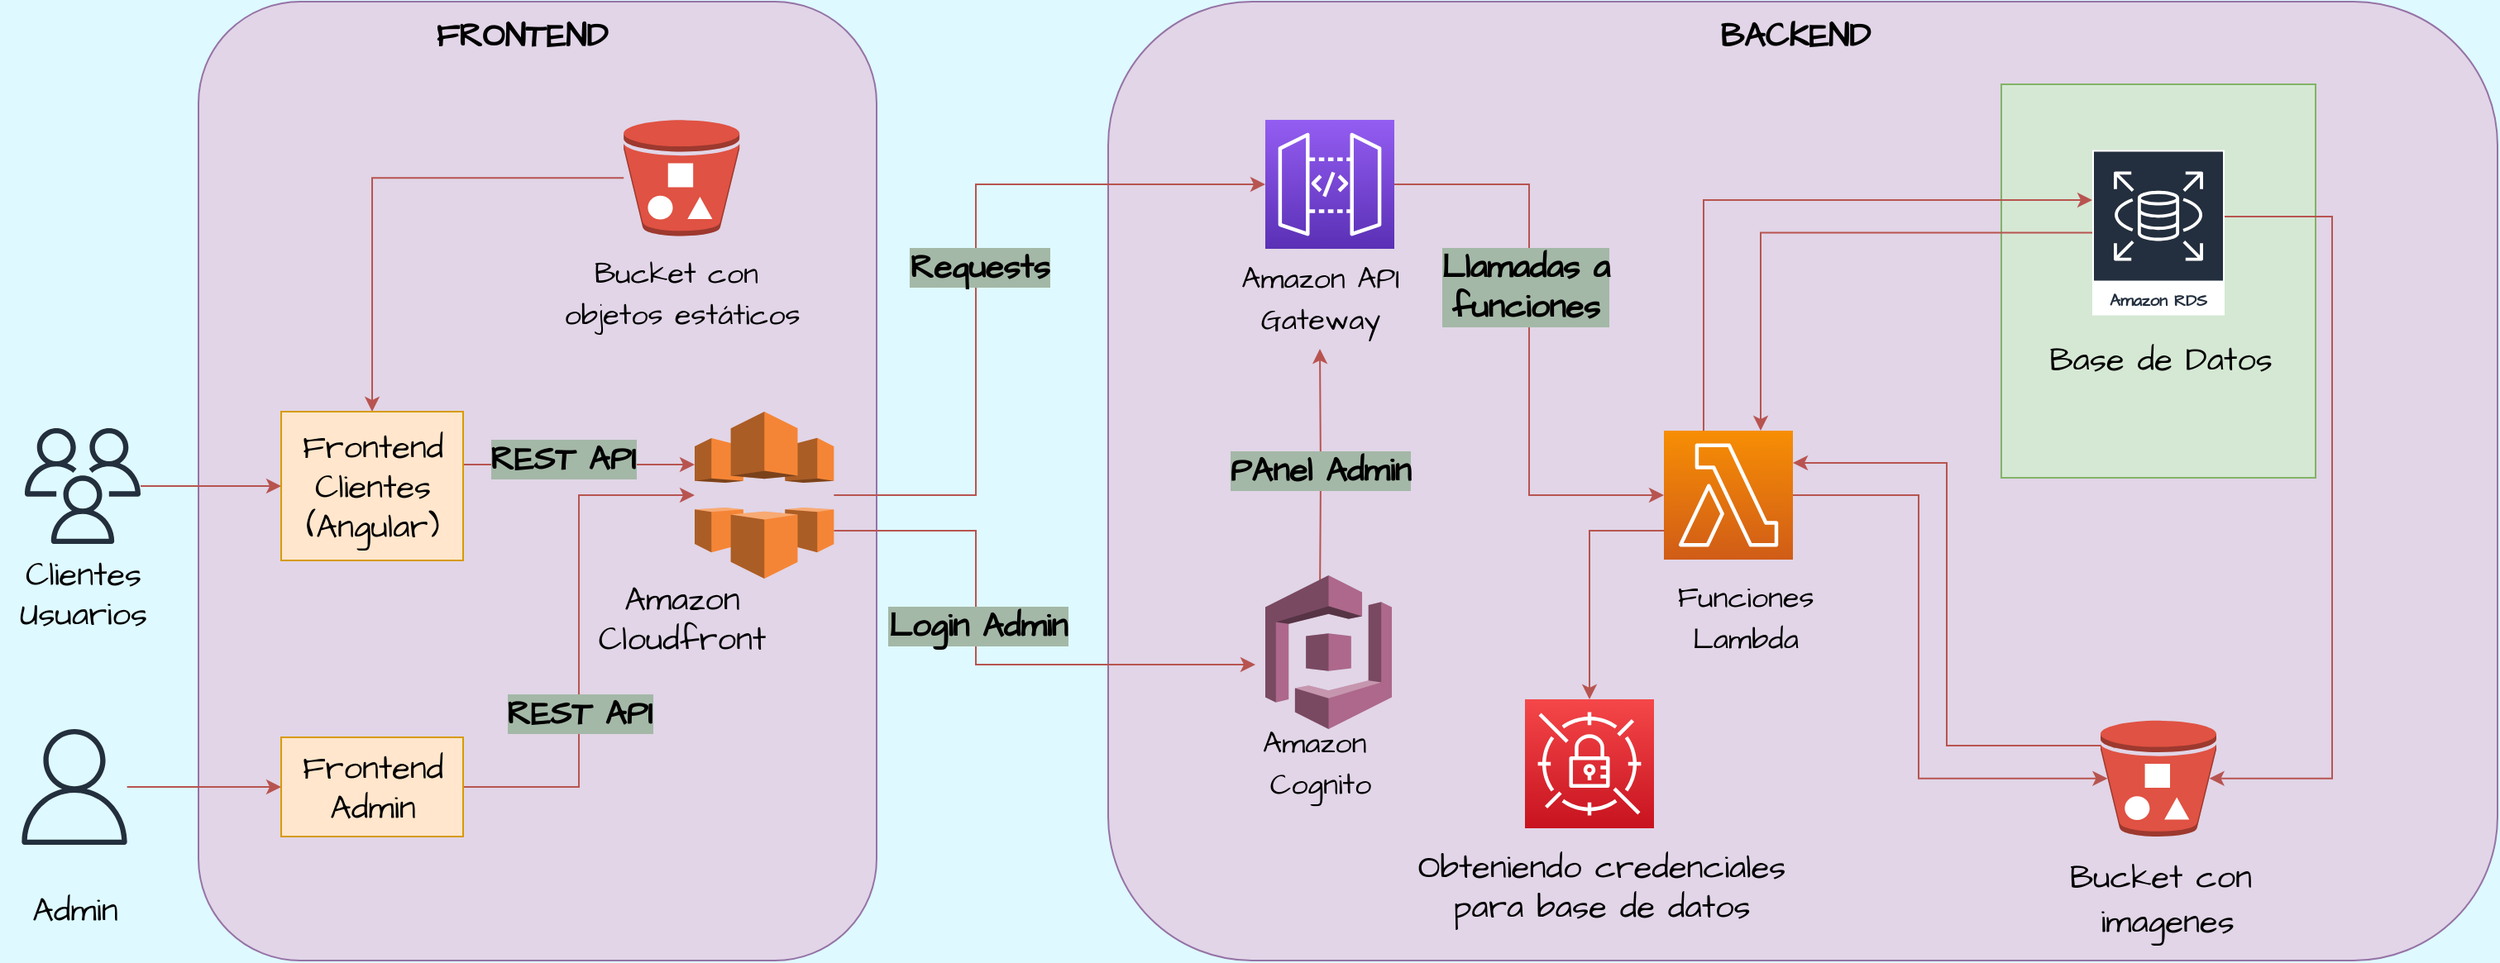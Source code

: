 <mxfile version="21.7.3" type="github">
  <diagram id="Ht1M8jgEwFfnCIfOTk4-" name="Page-1">
    <mxGraphModel dx="1857" dy="1017" grid="1" gridSize="10" guides="1" tooltips="1" connect="1" arrows="1" fold="1" page="1" pageScale="1" pageWidth="1169" pageHeight="827" background="#DEF9FF" math="0" shadow="0">
      <root>
        <mxCell id="0" />
        <mxCell id="1" parent="0" />
        <mxCell id="EknnlavCzc-A6fhUekdB-40" value="" style="whiteSpace=wrap;html=1;hachureGap=4;fontFamily=Architects Daughter;fontSource=https%3A%2F%2Ffonts.googleapis.com%2Fcss%3Ffamily%3DArchitects%2BDaughter;fontSize=20;rounded=1;glass=0;shadow=0;fillColor=#e1d5e7;strokeColor=#9673a6;" parent="1" vertex="1">
          <mxGeometry x="700" y="40" width="840" height="580" as="geometry" />
        </mxCell>
        <mxCell id="EknnlavCzc-A6fhUekdB-38" value="" style="whiteSpace=wrap;html=1;hachureGap=4;fontFamily=Architects Daughter;fontSource=https%3A%2F%2Ffonts.googleapis.com%2Fcss%3Ffamily%3DArchitects%2BDaughter;fontSize=20;rounded=1;glass=0;shadow=0;fillColor=#e1d5e7;strokeColor=#9673a6;" parent="1" vertex="1">
          <mxGeometry x="150" y="40" width="410" height="580" as="geometry" />
        </mxCell>
        <mxCell id="EknnlavCzc-A6fhUekdB-26" style="edgeStyle=orthogonalEdgeStyle;rounded=0;hachureGap=4;orthogonalLoop=1;jettySize=auto;html=1;fontFamily=Architects Daughter;fontSource=https%3A%2F%2Ffonts.googleapis.com%2Fcss%3Ffamily%3DArchitects%2BDaughter;fontSize=16;fillColor=#f8cecc;strokeColor=#b85450;" parent="1" source="EknnlavCzc-A6fhUekdB-1" target="EknnlavCzc-A6fhUekdB-22" edge="1">
          <mxGeometry relative="1" as="geometry" />
        </mxCell>
        <mxCell id="EknnlavCzc-A6fhUekdB-1" value="" style="sketch=0;outlineConnect=0;fontColor=#232F3E;gradientColor=none;fillColor=#232F3D;strokeColor=none;dashed=0;verticalLabelPosition=bottom;verticalAlign=top;align=center;html=1;fontSize=12;fontStyle=0;aspect=fixed;pointerEvents=1;shape=mxgraph.aws4.users;hachureGap=4;jiggle=2;curveFitting=1;fontFamily=Architects Daughter;fontSource=https%3A%2F%2Ffonts.googleapis.com%2Fcss%3Ffamily%3DArchitects%2BDaughter;" parent="1" vertex="1">
          <mxGeometry x="45" y="298" width="70" height="70" as="geometry" />
        </mxCell>
        <mxCell id="EknnlavCzc-A6fhUekdB-24" style="edgeStyle=orthogonalEdgeStyle;rounded=0;hachureGap=4;orthogonalLoop=1;jettySize=auto;html=1;fontFamily=Architects Daughter;fontSource=https%3A%2F%2Ffonts.googleapis.com%2Fcss%3Ffamily%3DArchitects%2BDaughter;fontSize=16;fillColor=#f8cecc;strokeColor=#b85450;" parent="1" source="EknnlavCzc-A6fhUekdB-2" target="EknnlavCzc-A6fhUekdB-23" edge="1">
          <mxGeometry relative="1" as="geometry" />
        </mxCell>
        <mxCell id="EknnlavCzc-A6fhUekdB-2" value="" style="sketch=0;outlineConnect=0;fontColor=#232F3E;gradientColor=none;fillColor=#232F3D;strokeColor=none;dashed=0;verticalLabelPosition=bottom;verticalAlign=top;align=center;html=1;fontSize=12;fontStyle=0;aspect=fixed;pointerEvents=1;shape=mxgraph.aws4.user;hachureGap=4;jiggle=2;curveFitting=1;fontFamily=Architects Daughter;fontSource=https%3A%2F%2Ffonts.googleapis.com%2Fcss%3Ffamily%3DArchitects%2BDaughter;" parent="1" vertex="1">
          <mxGeometry x="40" y="480" width="70" height="70" as="geometry" />
        </mxCell>
        <mxCell id="EknnlavCzc-A6fhUekdB-45" style="edgeStyle=orthogonalEdgeStyle;rounded=0;hachureGap=4;orthogonalLoop=1;jettySize=auto;html=1;fontFamily=Architects Daughter;fontSource=https%3A%2F%2Ffonts.googleapis.com%2Fcss%3Ffamily%3DArchitects%2BDaughter;fontSize=16;fillColor=#f8cecc;strokeColor=#b85450;" parent="1" target="EknnlavCzc-A6fhUekdB-42" edge="1">
          <mxGeometry relative="1" as="geometry">
            <mxPoint x="828" y="402" as="sourcePoint" />
          </mxGeometry>
        </mxCell>
        <mxCell id="EknnlavCzc-A6fhUekdB-46" value="PAnel Admin&lt;br&gt;" style="edgeLabel;html=1;align=center;verticalAlign=middle;resizable=0;points=[];fontSize=20;fontFamily=Architects Daughter;fontStyle=1;labelBackgroundColor=#A4B8A7;" parent="EknnlavCzc-A6fhUekdB-45" vertex="1" connectable="0">
          <mxGeometry x="0.046" relative="1" as="geometry">
            <mxPoint as="offset" />
          </mxGeometry>
        </mxCell>
        <mxCell id="EknnlavCzc-A6fhUekdB-55" value="" style="edgeStyle=orthogonalEdgeStyle;rounded=0;hachureGap=4;orthogonalLoop=1;jettySize=auto;entryX=0;entryY=0.5;entryDx=0;entryDy=0;entryPerimeter=0;fontFamily=Architects Daughter;fontSource=https%3A%2F%2Ffonts.googleapis.com%2Fcss%3Ffamily%3DArchitects%2BDaughter;fontSize=16;html=1;fillColor=#f8cecc;strokeColor=#b85450;" parent="1" source="EknnlavCzc-A6fhUekdB-6" target="EknnlavCzc-A6fhUekdB-7" edge="1">
          <mxGeometry relative="1" as="geometry" />
        </mxCell>
        <mxCell id="EknnlavCzc-A6fhUekdB-56" value="Llamadas a&lt;br&gt;funciones" style="edgeLabel;html=1;align=center;verticalAlign=middle;resizable=0;points=[];fontSize=20;fontFamily=Architects Daughter;labelBackgroundColor=#A4B8A7;fontStyle=1" parent="EknnlavCzc-A6fhUekdB-55" vertex="1" connectable="0">
          <mxGeometry x="-0.188" y="-3" relative="1" as="geometry">
            <mxPoint as="offset" />
          </mxGeometry>
        </mxCell>
        <mxCell id="EknnlavCzc-A6fhUekdB-6" value="" style="sketch=0;points=[[0,0,0],[0.25,0,0],[0.5,0,0],[0.75,0,0],[1,0,0],[0,1,0],[0.25,1,0],[0.5,1,0],[0.75,1,0],[1,1,0],[0,0.25,0],[0,0.5,0],[0,0.75,0],[1,0.25,0],[1,0.5,0],[1,0.75,0]];outlineConnect=0;fontColor=#232F3E;gradientColor=#945DF2;gradientDirection=north;fillColor=#5A30B5;strokeColor=#ffffff;dashed=0;verticalLabelPosition=bottom;verticalAlign=top;align=center;html=1;fontSize=12;fontStyle=0;aspect=fixed;shape=mxgraph.aws4.resourceIcon;resIcon=mxgraph.aws4.api_gateway;hachureGap=4;jiggle=2;curveFitting=1;fontFamily=Architects Daughter;fontSource=https%3A%2F%2Ffonts.googleapis.com%2Fcss%3Ffamily%3DArchitects%2BDaughter;" parent="1" vertex="1">
          <mxGeometry x="795" y="111.5" width="78" height="78" as="geometry" />
        </mxCell>
        <mxCell id="EknnlavCzc-A6fhUekdB-65" style="edgeStyle=orthogonalEdgeStyle;rounded=0;hachureGap=4;orthogonalLoop=1;jettySize=auto;html=1;entryX=0.06;entryY=0.5;entryDx=0;entryDy=0;entryPerimeter=0;fontFamily=Architects Daughter;fontSource=https%3A%2F%2Ffonts.googleapis.com%2Fcss%3Ffamily%3DArchitects%2BDaughter;fontSize=16;fillColor=#f8cecc;strokeColor=#b85450;" parent="1" source="EknnlavCzc-A6fhUekdB-7" target="EknnlavCzc-A6fhUekdB-61" edge="1">
          <mxGeometry relative="1" as="geometry">
            <Array as="points">
              <mxPoint x="1190" y="339" />
              <mxPoint x="1190" y="510" />
            </Array>
          </mxGeometry>
        </mxCell>
        <mxCell id="EknnlavCzc-A6fhUekdB-80" style="edgeStyle=orthogonalEdgeStyle;rounded=0;hachureGap=4;orthogonalLoop=1;jettySize=auto;html=1;fontFamily=Architects Daughter;fontSource=https%3A%2F%2Ffonts.googleapis.com%2Fcss%3Ffamily%3DArchitects%2BDaughter;fontSize=16;fillColor=#f8cecc;strokeColor=#b85450;" parent="1" source="EknnlavCzc-A6fhUekdB-7" target="EknnlavCzc-A6fhUekdB-76" edge="1">
          <mxGeometry relative="1" as="geometry">
            <Array as="points">
              <mxPoint x="991" y="360" />
            </Array>
          </mxGeometry>
        </mxCell>
        <mxCell id="EknnlavCzc-A6fhUekdB-7" value="" style="sketch=0;points=[[0,0,0],[0.25,0,0],[0.5,0,0],[0.75,0,0],[1,0,0],[0,1,0],[0.25,1,0],[0.5,1,0],[0.75,1,0],[1,1,0],[0,0.25,0],[0,0.5,0],[0,0.75,0],[1,0.25,0],[1,0.5,0],[1,0.75,0]];outlineConnect=0;fontColor=#232F3E;gradientColor=#F78E04;gradientDirection=north;fillColor=#D05C17;strokeColor=#ffffff;dashed=0;verticalLabelPosition=bottom;verticalAlign=top;align=center;html=1;fontSize=12;fontStyle=0;aspect=fixed;shape=mxgraph.aws4.resourceIcon;resIcon=mxgraph.aws4.lambda;hachureGap=4;jiggle=2;curveFitting=1;fontFamily=Times New Roman;" parent="1" vertex="1">
          <mxGeometry x="1036" y="299.5" width="78" height="78" as="geometry" />
        </mxCell>
        <mxCell id="EknnlavCzc-A6fhUekdB-34" style="edgeStyle=orthogonalEdgeStyle;rounded=0;hachureGap=4;orthogonalLoop=1;jettySize=auto;html=1;fontFamily=Architects Daughter;fontSource=https%3A%2F%2Ffonts.googleapis.com%2Fcss%3Ffamily%3DArchitects%2BDaughter;fontSize=16;fillColor=#f8cecc;strokeColor=#b85450;" parent="1" source="EknnlavCzc-A6fhUekdB-11" target="EknnlavCzc-A6fhUekdB-22" edge="1">
          <mxGeometry relative="1" as="geometry" />
        </mxCell>
        <mxCell id="EknnlavCzc-A6fhUekdB-11" value="" style="outlineConnect=0;dashed=0;verticalLabelPosition=bottom;verticalAlign=top;align=center;html=1;shape=mxgraph.aws3.bucket_with_objects;fillColor=#E05243;gradientColor=none;hachureGap=4;fontFamily=Architects Daughter;fontSource=https%3A%2F%2Ffonts.googleapis.com%2Fcss%3Ffamily%3DArchitects%2BDaughter;fontSize=20;" parent="1" vertex="1">
          <mxGeometry x="407.08" y="111.5" width="70" height="70.25" as="geometry" />
        </mxCell>
        <mxCell id="EknnlavCzc-A6fhUekdB-51" style="edgeStyle=orthogonalEdgeStyle;rounded=0;hachureGap=4;orthogonalLoop=1;jettySize=auto;html=1;fontFamily=Architects Daughter;fontSource=https%3A%2F%2Ffonts.googleapis.com%2Fcss%3Ffamily%3DArchitects%2BDaughter;fontSize=16;fillColor=#f8cecc;strokeColor=#b85450;" parent="1" source="EknnlavCzc-A6fhUekdB-17" edge="1">
          <mxGeometry relative="1" as="geometry">
            <mxPoint x="789" y="441" as="targetPoint" />
            <Array as="points">
              <mxPoint x="620" y="360" />
              <mxPoint x="620" y="441" />
            </Array>
          </mxGeometry>
        </mxCell>
        <mxCell id="EknnlavCzc-A6fhUekdB-52" value="Login Admin" style="edgeLabel;html=1;align=center;verticalAlign=middle;resizable=0;points=[];fontSize=20;fontFamily=Architects Daughter;labelBackgroundColor=#A4B8A7;fontStyle=1" parent="EknnlavCzc-A6fhUekdB-51" vertex="1" connectable="0">
          <mxGeometry x="0.086" y="3" relative="1" as="geometry">
            <mxPoint x="-15" y="-21" as="offset" />
          </mxGeometry>
        </mxCell>
        <mxCell id="EknnlavCzc-A6fhUekdB-59" style="edgeStyle=orthogonalEdgeStyle;rounded=0;hachureGap=4;orthogonalLoop=1;jettySize=auto;html=1;entryX=0;entryY=0.5;entryDx=0;entryDy=0;entryPerimeter=0;fontFamily=Architects Daughter;fontSource=https%3A%2F%2Ffonts.googleapis.com%2Fcss%3Ffamily%3DArchitects%2BDaughter;fontSize=16;fontStyle=1;fillColor=#f8cecc;strokeColor=#b85450;" parent="1" source="EknnlavCzc-A6fhUekdB-17" target="EknnlavCzc-A6fhUekdB-6" edge="1">
          <mxGeometry relative="1" as="geometry">
            <Array as="points">
              <mxPoint x="620" y="339" />
              <mxPoint x="620" y="151" />
            </Array>
          </mxGeometry>
        </mxCell>
        <mxCell id="EknnlavCzc-A6fhUekdB-60" value="Requests" style="edgeLabel;html=1;align=center;verticalAlign=middle;resizable=0;points=[];fontSize=20;fontFamily=Architects Daughter;labelBackgroundColor=#A4B8A7;fontStyle=1" parent="EknnlavCzc-A6fhUekdB-59" vertex="1" connectable="0">
          <mxGeometry x="0.001" y="-2" relative="1" as="geometry">
            <mxPoint as="offset" />
          </mxGeometry>
        </mxCell>
        <mxCell id="EknnlavCzc-A6fhUekdB-17" value="" style="outlineConnect=0;dashed=0;verticalLabelPosition=bottom;verticalAlign=top;align=center;html=1;shape=mxgraph.aws3.cloudfront;fillColor=#F58536;gradientColor=none;hachureGap=4;fontFamily=Architects Daughter;fontSource=https%3A%2F%2Ffonts.googleapis.com%2Fcss%3Ffamily%3DArchitects%2BDaughter;fontSize=20;" parent="1" vertex="1">
          <mxGeometry x="450.0" y="288" width="84.17" height="101" as="geometry" />
        </mxCell>
        <mxCell id="EknnlavCzc-A6fhUekdB-19" value="Clientes&lt;br&gt;Usuarios&lt;br&gt;" style="text;align=center;verticalAlign=middle;resizable=0;points=[];autosize=1;strokeColor=none;fillColor=none;fontSize=20;fontFamily=Architects Daughter;html=1;" parent="1" vertex="1">
          <mxGeometry x="30" y="368" width="100" height="60" as="geometry" />
        </mxCell>
        <mxCell id="EknnlavCzc-A6fhUekdB-20" value="Admin" style="text;align=center;verticalAlign=middle;resizable=0;points=[];autosize=1;strokeColor=none;fillColor=none;fontSize=20;fontFamily=Architects Daughter;html=1;" parent="1" vertex="1">
          <mxGeometry x="35" y="569" width="80" height="40" as="geometry" />
        </mxCell>
        <mxCell id="EknnlavCzc-A6fhUekdB-33" style="edgeStyle=orthogonalEdgeStyle;rounded=0;hachureGap=4;orthogonalLoop=1;jettySize=auto;html=1;fontFamily=Architects Daughter;fontSource=https%3A%2F%2Ffonts.googleapis.com%2Fcss%3Ffamily%3DArchitects%2BDaughter;fontSize=16;fillColor=#f8cecc;strokeColor=#b85450;" parent="1" source="EknnlavCzc-A6fhUekdB-22" target="EknnlavCzc-A6fhUekdB-17" edge="1">
          <mxGeometry relative="1" as="geometry">
            <Array as="points">
              <mxPoint x="360" y="320" />
              <mxPoint x="360" y="320" />
            </Array>
          </mxGeometry>
        </mxCell>
        <mxCell id="EknnlavCzc-A6fhUekdB-48" value="REST API" style="edgeLabel;html=1;align=center;verticalAlign=middle;resizable=0;points=[];fontSize=20;fontFamily=Architects Daughter;labelBackgroundColor=#a4b8a7;fontStyle=1" parent="EknnlavCzc-A6fhUekdB-33" vertex="1" connectable="0">
          <mxGeometry x="-0.53" y="4" relative="1" as="geometry">
            <mxPoint x="27" as="offset" />
          </mxGeometry>
        </mxCell>
        <mxCell id="EknnlavCzc-A6fhUekdB-22" value="Frontend&lt;br&gt;Clientes&lt;br&gt;(Angular)" style="text;align=center;verticalAlign=middle;resizable=0;points=[];autosize=1;strokeColor=#d79b00;fillColor=#ffe6cc;fontSize=20;fontFamily=Architects Daughter;html=1;" parent="1" vertex="1">
          <mxGeometry x="200" y="288" width="110" height="90" as="geometry" />
        </mxCell>
        <mxCell id="EknnlavCzc-A6fhUekdB-37" style="edgeStyle=orthogonalEdgeStyle;rounded=0;hachureGap=4;orthogonalLoop=1;jettySize=auto;html=1;entryX=0;entryY=0.5;entryDx=0;entryDy=0;entryPerimeter=0;fontFamily=Architects Daughter;fontSource=https%3A%2F%2Ffonts.googleapis.com%2Fcss%3Ffamily%3DArchitects%2BDaughter;fontSize=16;fillColor=#f8cecc;strokeColor=#b85450;" parent="1" source="EknnlavCzc-A6fhUekdB-23" target="EknnlavCzc-A6fhUekdB-17" edge="1">
          <mxGeometry relative="1" as="geometry" />
        </mxCell>
        <mxCell id="EknnlavCzc-A6fhUekdB-47" value="REST API" style="edgeLabel;html=1;align=center;verticalAlign=middle;resizable=0;points=[];fontSize=20;fontFamily=Architects Daughter;labelBackgroundColor=#a4b8a7;fontStyle=1" parent="EknnlavCzc-A6fhUekdB-37" vertex="1" connectable="0">
          <mxGeometry x="-0.121" relative="1" as="geometry">
            <mxPoint y="24" as="offset" />
          </mxGeometry>
        </mxCell>
        <mxCell id="EknnlavCzc-A6fhUekdB-23" value="Frontend&lt;br&gt;Admin" style="text;align=center;verticalAlign=middle;resizable=0;points=[];autosize=1;strokeColor=#d79b00;fillColor=#ffe6cc;fontSize=20;fontFamily=Architects Daughter;html=1;" parent="1" vertex="1">
          <mxGeometry x="200" y="485" width="110" height="60" as="geometry" />
        </mxCell>
        <mxCell id="EknnlavCzc-A6fhUekdB-28" value="Amazon&lt;br&gt;Cloudfront" style="text;align=center;verticalAlign=middle;resizable=0;points=[];autosize=1;strokeColor=none;fillColor=none;fontSize=20;fontFamily=Architects Daughter;html=1;" parent="1" vertex="1">
          <mxGeometry x="382.08" y="383" width="120" height="60" as="geometry" />
        </mxCell>
        <mxCell id="EknnlavCzc-A6fhUekdB-29" value="&lt;p style=&quot;line-height:1.38;margin-top:0pt;margin-bottom:0pt;&quot; dir=&quot;ltr&quot;&gt;&lt;/p&gt;&lt;span id=&quot;docs-internal-guid-3614fc13-7fff-8846-4abe-e0d9778a0554&quot;&gt;&lt;br&gt;&lt;/span&gt;" style="text;html=1;align=center;verticalAlign=middle;resizable=0;points=[];autosize=1;strokeColor=none;fillColor=none;fontSize=20;fontFamily=Architects Daughter;" parent="1" vertex="1">
          <mxGeometry x="380" y="153" width="20" height="40" as="geometry" />
        </mxCell>
        <mxCell id="EknnlavCzc-A6fhUekdB-30" value="&lt;p style=&quot;border-color: var(--border-color); line-height: 1.38; margin-top: 0pt; margin-bottom: 0pt; font-size: 18px;&quot; dir=&quot;ltr&quot;&gt;&lt;br style=&quot;border-color: var(--border-color); font-size: 18px;&quot;&gt;Bucket con&amp;nbsp;&lt;/p&gt;&lt;p style=&quot;border-color: var(--border-color); line-height: 1.38; margin-top: 0pt; margin-bottom: 0pt; font-size: 18px;&quot; dir=&quot;ltr&quot;&gt;objetos estáticos&lt;/p&gt;&lt;span style=&quot;border-color: var(--border-color); font-size: 18px;&quot; id=&quot;docs-internal-guid-3614fc13-7fff-8846-4abe-e0d9778a0554&quot;&gt;&lt;/span&gt;" style="text;align=center;verticalAlign=middle;resizable=0;points=[];autosize=1;strokeColor=none;fillColor=none;fontSize=18;fontFamily=Architects Daughter;html=1;" parent="1" vertex="1">
          <mxGeometry x="357.08" y="160" width="170" height="90" as="geometry" />
        </mxCell>
        <mxCell id="EknnlavCzc-A6fhUekdB-31" value="&lt;p style=&quot;border-color: var(--border-color); line-height: 1.38; margin-top: 0pt; margin-bottom: 0pt;&quot; dir=&quot;ltr&quot;&gt;&lt;br style=&quot;border-color: var(--border-color);&quot;&gt;Bucket con&amp;nbsp;&lt;/p&gt;&lt;p style=&quot;border-color: var(--border-color); line-height: 1.38; margin-top: 0pt; margin-bottom: 0pt;&quot; dir=&quot;ltr&quot;&gt;imagenes&lt;/p&gt;&lt;span style=&quot;border-color: var(--border-color);&quot; id=&quot;docs-internal-guid-3614fc13-7fff-8846-4abe-e0d9778a0554&quot;&gt;&lt;/span&gt;" style="text;align=center;verticalAlign=middle;resizable=0;points=[];autosize=1;strokeColor=none;fillColor=none;fontSize=20;fontFamily=Architects Daughter;html=1;" parent="1" vertex="1">
          <mxGeometry x="1270" y="520" width="140" height="100" as="geometry" />
        </mxCell>
        <mxCell id="EknnlavCzc-A6fhUekdB-39" value="&lt;p style=&quot;border-color: var(--border-color); line-height: 1.38; margin-top: 0pt; margin-bottom: 0pt;&quot; dir=&quot;ltr&quot;&gt;&lt;/p&gt;&lt;span style=&quot;border-color: var(--border-color);&quot; id=&quot;docs-internal-guid-3614fc13-7fff-8846-4abe-e0d9778a0554&quot;&gt;FRONTEND&lt;br&gt;&lt;/span&gt;" style="text;align=center;verticalAlign=middle;resizable=0;points=[];autosize=1;strokeColor=none;fillColor=none;fontSize=20;fontFamily=Architects Daughter;html=1;sketch=1;curveFitting=1;jiggle=2;fontStyle=1" parent="1" vertex="1">
          <mxGeometry x="280" y="40" width="130" height="40" as="geometry" />
        </mxCell>
        <mxCell id="EknnlavCzc-A6fhUekdB-42" value="&lt;p style=&quot;border-color: var(--border-color); line-height: 1.38; margin-top: 0pt; margin-bottom: 0pt; font-size: 18px;&quot; dir=&quot;ltr&quot;&gt;Amazon API&lt;/p&gt;&lt;p style=&quot;border-color: var(--border-color); line-height: 1.38; margin-top: 0pt; margin-bottom: 0pt; font-size: 18px;&quot; dir=&quot;ltr&quot;&gt;Gateway&lt;/p&gt;&lt;span style=&quot;border-color: var(--border-color); font-size: 18px;&quot; id=&quot;docs-internal-guid-3614fc13-7fff-8846-4abe-e0d9778a0554&quot;&gt;&lt;/span&gt;" style="text;align=center;verticalAlign=middle;resizable=0;points=[];autosize=1;strokeColor=none;fillColor=none;fontSize=18;fontFamily=Architects Daughter;html=1;" parent="1" vertex="1">
          <mxGeometry x="768" y="190" width="120" height="60" as="geometry" />
        </mxCell>
        <mxCell id="EknnlavCzc-A6fhUekdB-43" value="&lt;p style=&quot;border-color: var(--border-color); line-height: 1.38; margin-top: 0pt; margin-bottom: 0pt;&quot; dir=&quot;ltr&quot;&gt;Amazon&amp;nbsp;&lt;/p&gt;&lt;p style=&quot;border-color: var(--border-color); line-height: 1.38; margin-top: 0pt; margin-bottom: 0pt;&quot; dir=&quot;ltr&quot;&gt;Cognito&lt;br&gt;&lt;/p&gt;&lt;span style=&quot;border-color: var(--border-color); font-size: 18px;&quot; id=&quot;docs-internal-guid-3614fc13-7fff-8846-4abe-e0d9778a0554&quot;&gt;&lt;/span&gt;" style="text;align=center;verticalAlign=middle;resizable=0;points=[];autosize=1;strokeColor=none;fillColor=none;fontSize=18;fontFamily=Architects Daughter;html=1;" parent="1" vertex="1">
          <mxGeometry x="783" y="471" width="90" height="60" as="geometry" />
        </mxCell>
        <mxCell id="EknnlavCzc-A6fhUekdB-53" value="&lt;p style=&quot;border-color: var(--border-color); line-height: 1.38; margin-top: 0pt; margin-bottom: 0pt;&quot; dir=&quot;ltr&quot;&gt;&lt;/p&gt;&lt;span style=&quot;border-color: var(--border-color);&quot; id=&quot;docs-internal-guid-3614fc13-7fff-8846-4abe-e0d9778a0554&quot;&gt;BACKEND&lt;br&gt;&lt;/span&gt;" style="text;align=center;verticalAlign=middle;resizable=0;points=[];autosize=1;strokeColor=none;fillColor=none;fontSize=20;fontFamily=Architects Daughter;html=1;sketch=1;curveFitting=1;jiggle=2;fontStyle=1" parent="1" vertex="1">
          <mxGeometry x="1060" y="40" width="110" height="40" as="geometry" />
        </mxCell>
        <mxCell id="EknnlavCzc-A6fhUekdB-54" value="&lt;p style=&quot;border-color: var(--border-color); line-height: 1.38; margin-top: 0pt; margin-bottom: 0pt;&quot; dir=&quot;ltr&quot;&gt;Funciones&lt;/p&gt;&lt;p style=&quot;border-color: var(--border-color); line-height: 1.38; margin-top: 0pt; margin-bottom: 0pt;&quot; dir=&quot;ltr&quot;&gt;Lambda&lt;/p&gt;&lt;span style=&quot;border-color: var(--border-color); font-size: 18px;&quot; id=&quot;docs-internal-guid-3614fc13-7fff-8846-4abe-e0d9778a0554&quot;&gt;&lt;/span&gt;" style="text;align=center;verticalAlign=middle;resizable=0;points=[];autosize=1;strokeColor=none;fillColor=none;fontSize=18;fontFamily=Architects Daughter;html=1;" parent="1" vertex="1">
          <mxGeometry x="1030" y="383" width="110" height="60" as="geometry" />
        </mxCell>
        <mxCell id="EknnlavCzc-A6fhUekdB-81" style="edgeStyle=orthogonalEdgeStyle;rounded=0;hachureGap=4;orthogonalLoop=1;jettySize=auto;html=1;entryX=1;entryY=0.25;entryDx=0;entryDy=0;entryPerimeter=0;fontFamily=Architects Daughter;fontSource=https%3A%2F%2Ffonts.googleapis.com%2Fcss%3Ffamily%3DArchitects%2BDaughter;fontSize=16;fillColor=#f8cecc;strokeColor=#b85450;" parent="1" source="EknnlavCzc-A6fhUekdB-61" target="EknnlavCzc-A6fhUekdB-7" edge="1">
          <mxGeometry relative="1" as="geometry">
            <Array as="points">
              <mxPoint x="1207" y="490" />
              <mxPoint x="1207" y="319" />
            </Array>
          </mxGeometry>
        </mxCell>
        <mxCell id="EknnlavCzc-A6fhUekdB-61" value="" style="outlineConnect=0;dashed=0;verticalLabelPosition=bottom;verticalAlign=top;align=center;html=1;shape=mxgraph.aws3.bucket_with_objects;fillColor=#E05243;gradientColor=none;hachureGap=4;fontFamily=Architects Daughter;fontSource=https%3A%2F%2Ffonts.googleapis.com%2Fcss%3Ffamily%3DArchitects%2BDaughter;fontSize=20;" parent="1" vertex="1">
          <mxGeometry x="1300" y="474.75" width="70" height="70.25" as="geometry" />
        </mxCell>
        <mxCell id="EknnlavCzc-A6fhUekdB-66" value="" style="whiteSpace=wrap;html=1;hachureGap=4;fontFamily=Architects Daughter;fontSource=https%3A%2F%2Ffonts.googleapis.com%2Fcss%3Ffamily%3DArchitects%2BDaughter;fontSize=20;fillColor=#d5e8d4;strokeColor=#82b366;" parent="1" vertex="1">
          <mxGeometry x="1240" y="90" width="190" height="238" as="geometry" />
        </mxCell>
        <mxCell id="EknnlavCzc-A6fhUekdB-73" style="edgeStyle=orthogonalEdgeStyle;rounded=0;hachureGap=4;orthogonalLoop=1;jettySize=auto;html=1;entryX=0.94;entryY=0.5;entryDx=0;entryDy=0;entryPerimeter=0;fontFamily=Architects Daughter;fontSource=https%3A%2F%2Ffonts.googleapis.com%2Fcss%3Ffamily%3DArchitects%2BDaughter;fontSize=16;fillColor=#f8cecc;strokeColor=#b85450;" parent="1" source="EknnlavCzc-A6fhUekdB-69" target="EknnlavCzc-A6fhUekdB-61" edge="1">
          <mxGeometry relative="1" as="geometry">
            <Array as="points">
              <mxPoint x="1440" y="170" />
              <mxPoint x="1440" y="510" />
            </Array>
          </mxGeometry>
        </mxCell>
        <mxCell id="EknnlavCzc-A6fhUekdB-75" style="edgeStyle=orthogonalEdgeStyle;rounded=0;hachureGap=4;orthogonalLoop=1;jettySize=auto;html=1;entryX=0.75;entryY=0;entryDx=0;entryDy=0;entryPerimeter=0;fontFamily=Architects Daughter;fontSource=https%3A%2F%2Ffonts.googleapis.com%2Fcss%3Ffamily%3DArchitects%2BDaughter;fontSize=16;fillColor=#f8cecc;strokeColor=#b85450;" parent="1" source="EknnlavCzc-A6fhUekdB-69" target="EknnlavCzc-A6fhUekdB-7" edge="1">
          <mxGeometry relative="1" as="geometry">
            <Array as="points">
              <mxPoint x="1094" y="180" />
            </Array>
          </mxGeometry>
        </mxCell>
        <mxCell id="EknnlavCzc-A6fhUekdB-69" value="Amazon RDS" style="sketch=0;outlineConnect=0;fontColor=#232F3E;gradientColor=none;strokeColor=#ffffff;fillColor=#232F3E;dashed=0;verticalLabelPosition=middle;verticalAlign=bottom;align=center;html=1;whiteSpace=wrap;fontSize=10;fontStyle=1;spacing=3;shape=mxgraph.aws4.productIcon;prIcon=mxgraph.aws4.rds;hachureGap=4;jiggle=2;curveFitting=1;fontFamily=Architects Daughter;fontSource=https%3A%2F%2Ffonts.googleapis.com%2Fcss%3Ffamily%3DArchitects%2BDaughter;" parent="1" vertex="1">
          <mxGeometry x="1295" y="129.75" width="80" height="100" as="geometry" />
        </mxCell>
        <mxCell id="EknnlavCzc-A6fhUekdB-70" value="Base de Datos" style="text;html=1;align=center;verticalAlign=middle;resizable=0;points=[];autosize=1;strokeColor=none;fillColor=none;fontSize=20;fontFamily=Architects Daughter;" parent="1" vertex="1">
          <mxGeometry x="1256" y="236" width="160" height="40" as="geometry" />
        </mxCell>
        <mxCell id="EknnlavCzc-A6fhUekdB-74" style="edgeStyle=orthogonalEdgeStyle;rounded=0;hachureGap=4;orthogonalLoop=1;jettySize=auto;html=1;fontFamily=Architects Daughter;fontSource=https%3A%2F%2Ffonts.googleapis.com%2Fcss%3Ffamily%3DArchitects%2BDaughter;fontSize=16;fillColor=#f8cecc;strokeColor=#b85450;" parent="1" source="EknnlavCzc-A6fhUekdB-7" target="EknnlavCzc-A6fhUekdB-69" edge="1">
          <mxGeometry relative="1" as="geometry">
            <Array as="points">
              <mxPoint x="1060" y="160" />
            </Array>
          </mxGeometry>
        </mxCell>
        <mxCell id="EknnlavCzc-A6fhUekdB-76" value="" style="sketch=0;points=[[0,0,0],[0.25,0,0],[0.5,0,0],[0.75,0,0],[1,0,0],[0,1,0],[0.25,1,0],[0.5,1,0],[0.75,1,0],[1,1,0],[0,0.25,0],[0,0.5,0],[0,0.75,0],[1,0.25,0],[1,0.5,0],[1,0.75,0]];outlineConnect=0;fontColor=#232F3E;gradientColor=#F54749;gradientDirection=north;fillColor=#C7131F;strokeColor=#ffffff;dashed=0;verticalLabelPosition=bottom;verticalAlign=top;align=center;html=1;fontSize=12;fontStyle=0;aspect=fixed;shape=mxgraph.aws4.resourceIcon;resIcon=mxgraph.aws4.secrets_manager;hachureGap=4;jiggle=2;curveFitting=1;fontFamily=Architects Daughter;fontSource=https%3A%2F%2Ffonts.googleapis.com%2Fcss%3Ffamily%3DArchitects%2BDaughter;" parent="1" vertex="1">
          <mxGeometry x="952" y="462" width="78" height="78" as="geometry" />
        </mxCell>
        <mxCell id="EknnlavCzc-A6fhUekdB-78" value="Obteniendo credenciales &lt;br&gt;para base de datos" style="text;html=1;align=center;verticalAlign=middle;resizable=0;points=[];autosize=1;strokeColor=none;fillColor=none;fontSize=20;fontFamily=Architects Daughter;" parent="1" vertex="1">
          <mxGeometry x="873" y="545" width="250" height="60" as="geometry" />
        </mxCell>
        <mxCell id="EknnlavCzc-A6fhUekdB-79" value="" style="outlineConnect=0;dashed=0;verticalLabelPosition=bottom;verticalAlign=top;align=center;html=1;shape=mxgraph.aws3.cognito;fillColor=#AD688B;gradientColor=none;hachureGap=4;fontFamily=Architects Daughter;fontSource=https%3A%2F%2Ffonts.googleapis.com%2Fcss%3Ffamily%3DArchitects%2BDaughter;fontSize=20;" parent="1" vertex="1">
          <mxGeometry x="795" y="387" width="76.5" height="93" as="geometry" />
        </mxCell>
      </root>
    </mxGraphModel>
  </diagram>
</mxfile>
